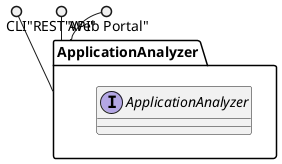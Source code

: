 @startuml

package "ApplicationAnalyzer" {
  interface "ApplicationAnalyzer" {
  }
}

CLI ()-- "ApplicationAnalyzer"
"REST API" ()-- "ApplicationAnalyzer"
"Web Portal" ()-- "ApplicationAnalyzer"


@enduml

